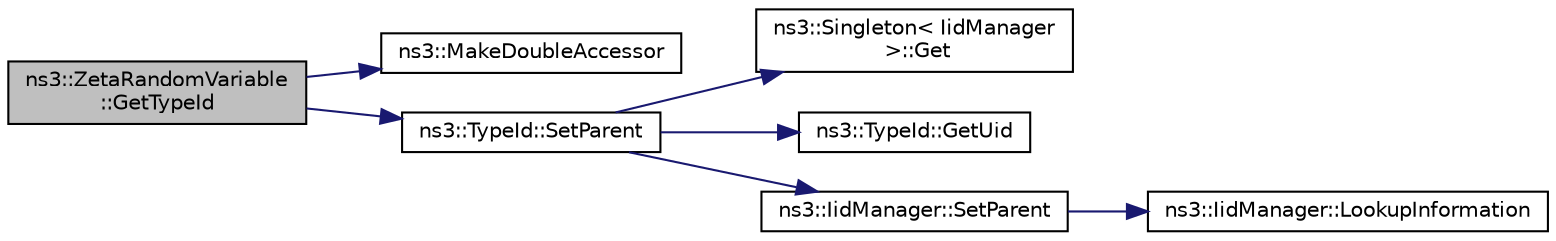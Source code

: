 digraph "ns3::ZetaRandomVariable::GetTypeId"
{
 // LATEX_PDF_SIZE
  edge [fontname="Helvetica",fontsize="10",labelfontname="Helvetica",labelfontsize="10"];
  node [fontname="Helvetica",fontsize="10",shape=record];
  rankdir="LR";
  Node1 [label="ns3::ZetaRandomVariable\l::GetTypeId",height=0.2,width=0.4,color="black", fillcolor="grey75", style="filled", fontcolor="black",tooltip="Register this type."];
  Node1 -> Node2 [color="midnightblue",fontsize="10",style="solid",fontname="Helvetica"];
  Node2 [label="ns3::MakeDoubleAccessor",height=0.2,width=0.4,color="black", fillcolor="white", style="filled",URL="$group__attribute___double.html#gaef08ccdef7ff644dc39aa7b24a2f740f",tooltip="Create an AttributeAccessor for a class data member, or a lone class get functor or set method."];
  Node1 -> Node3 [color="midnightblue",fontsize="10",style="solid",fontname="Helvetica"];
  Node3 [label="ns3::TypeId::SetParent",height=0.2,width=0.4,color="black", fillcolor="white", style="filled",URL="$classns3_1_1_type_id.html#abaaca67ab7d2471067e7c275df0f7309",tooltip="Set the parent TypeId."];
  Node3 -> Node4 [color="midnightblue",fontsize="10",style="solid",fontname="Helvetica"];
  Node4 [label="ns3::Singleton\< IidManager\l \>::Get",height=0.2,width=0.4,color="black", fillcolor="white", style="filled",URL="$classns3_1_1_singleton.html#a80a2cd3c25a27ea72add7a9f7a141ffa",tooltip="Get a pointer to the singleton instance."];
  Node3 -> Node5 [color="midnightblue",fontsize="10",style="solid",fontname="Helvetica"];
  Node5 [label="ns3::TypeId::GetUid",height=0.2,width=0.4,color="black", fillcolor="white", style="filled",URL="$classns3_1_1_type_id.html#a429535085325d6f926724771446d9047",tooltip="Get the internal id of this TypeId."];
  Node3 -> Node6 [color="midnightblue",fontsize="10",style="solid",fontname="Helvetica"];
  Node6 [label="ns3::IidManager::SetParent",height=0.2,width=0.4,color="black", fillcolor="white", style="filled",URL="$classns3_1_1_iid_manager.html#a4042931260554c907699367b6811426f",tooltip="Set the parent of a type id."];
  Node6 -> Node7 [color="midnightblue",fontsize="10",style="solid",fontname="Helvetica"];
  Node7 [label="ns3::IidManager::LookupInformation",height=0.2,width=0.4,color="black", fillcolor="white", style="filled",URL="$classns3_1_1_iid_manager.html#a84af06b798b21fa700469a3ac5f65f3f",tooltip="Retrieve the information record for a type."];
}
